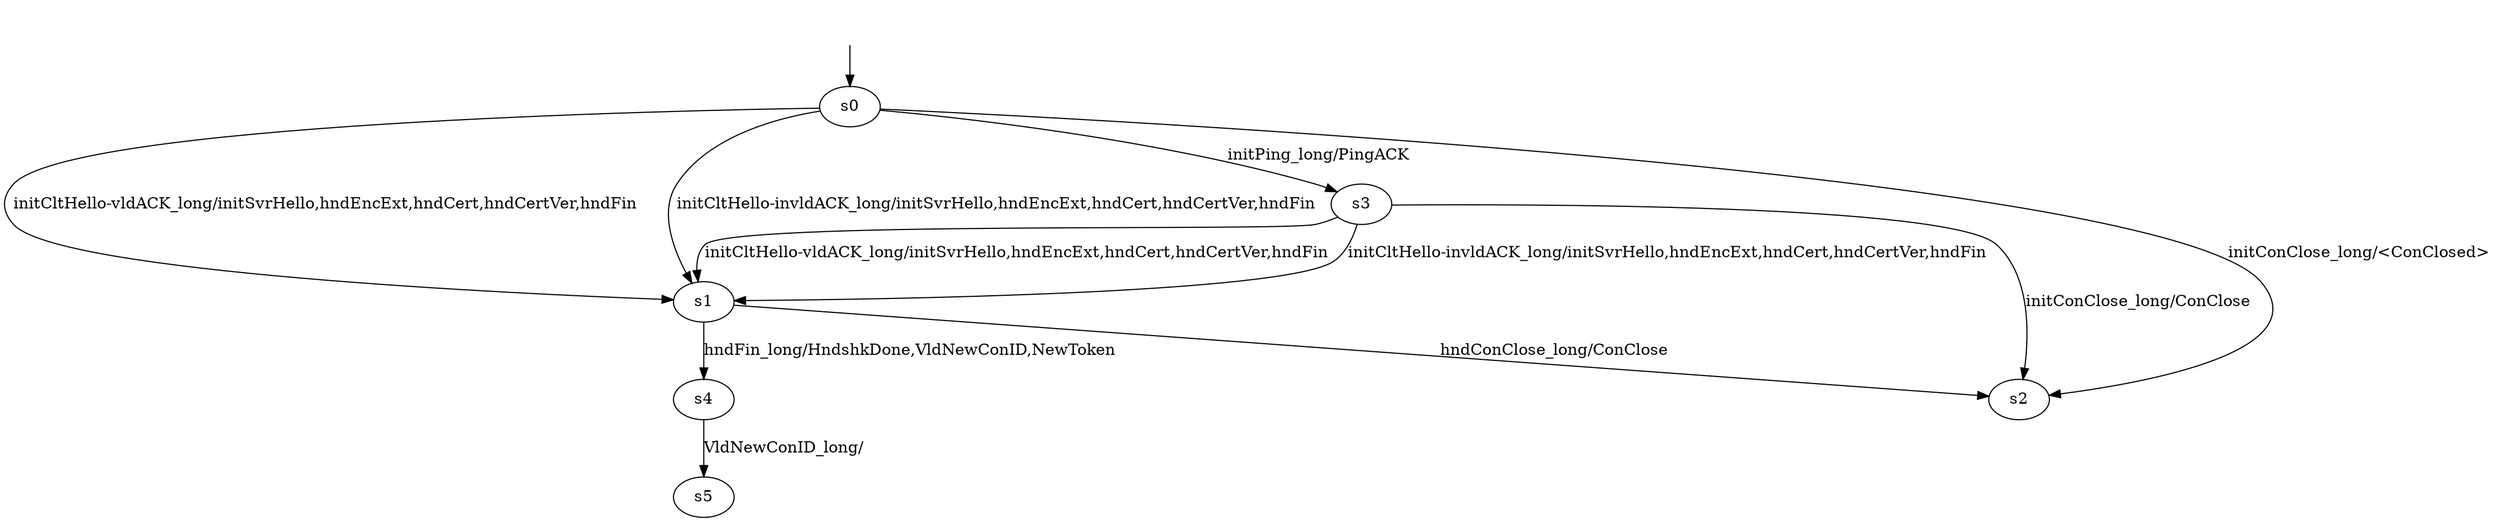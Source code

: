 digraph "neqoModels/neqo-B-l-0/learnedModel" {
s0 [label=s0];
s1 [label=s1];
s2 [label=s2];
s3 [label=s3];
s4 [label=s4];
s5 [label=s5];
s0 -> s3  [label="initPing_long/PingACK "];
s0 -> s2  [label="initConClose_long/<ConClosed> "];
s0 -> s1  [label="initCltHello-vldACK_long/initSvrHello,hndEncExt,hndCert,hndCertVer,hndFin "];
s0 -> s1  [label="initCltHello-invldACK_long/initSvrHello,hndEncExt,hndCert,hndCertVer,hndFin "];
s1 -> s4  [label="hndFin_long/HndshkDone,VldNewConID,NewToken "];
s1 -> s2  [label="hndConClose_long/ConClose "];
s3 -> s2  [label="initConClose_long/ConClose "];
s3 -> s1  [label="initCltHello-vldACK_long/initSvrHello,hndEncExt,hndCert,hndCertVer,hndFin "];
s3 -> s1  [label="initCltHello-invldACK_long/initSvrHello,hndEncExt,hndCert,hndCertVer,hndFin "];
s4 -> s5  [label="VldNewConID_long/ "];
__start0 [label="", shape=none];
__start0 -> s0  [label=""];
}
